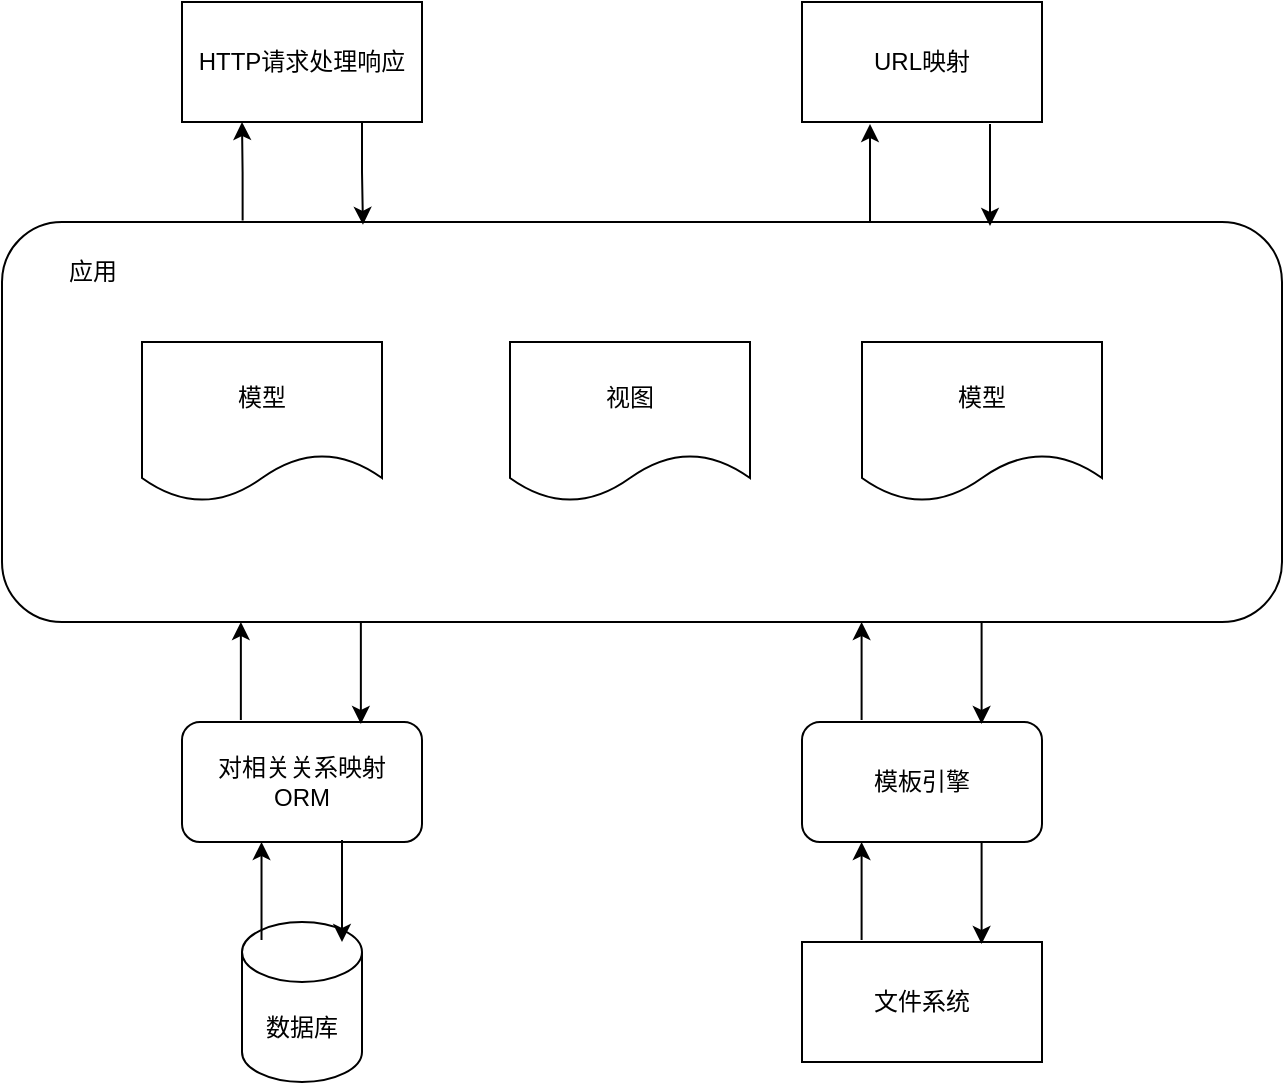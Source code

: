 <mxfile version="24.4.9" type="github">
  <diagram name="第 1 页" id="pXgtNWsuC-VWCxMIHhae">
    <mxGraphModel dx="794" dy="469" grid="1" gridSize="10" guides="1" tooltips="1" connect="1" arrows="1" fold="1" page="1" pageScale="1" pageWidth="827" pageHeight="1169" math="0" shadow="0">
      <root>
        <mxCell id="0" />
        <mxCell id="1" parent="0" />
        <mxCell id="1MnGbTl9ceKqmBBzUZh7-1" value="HTTP请求处理响应" style="whiteSpace=wrap;html=1;" vertex="1" parent="1">
          <mxGeometry x="130" y="60" width="120" height="60" as="geometry" />
        </mxCell>
        <mxCell id="1MnGbTl9ceKqmBBzUZh7-2" value="URL映射" style="whiteSpace=wrap;html=1;" vertex="1" parent="1">
          <mxGeometry x="440" y="60" width="120" height="60" as="geometry" />
        </mxCell>
        <mxCell id="1MnGbTl9ceKqmBBzUZh7-3" value="" style="rounded=1;whiteSpace=wrap;html=1;" vertex="1" parent="1">
          <mxGeometry x="40" y="170" width="640" height="200" as="geometry" />
        </mxCell>
        <mxCell id="1MnGbTl9ceKqmBBzUZh7-4" value="对相关关系映射&lt;br&gt;ORM" style="rounded=1;whiteSpace=wrap;html=1;" vertex="1" parent="1">
          <mxGeometry x="130" y="420" width="120" height="60" as="geometry" />
        </mxCell>
        <mxCell id="1MnGbTl9ceKqmBBzUZh7-5" value="模板引擎" style="rounded=1;whiteSpace=wrap;html=1;" vertex="1" parent="1">
          <mxGeometry x="440" y="420" width="120" height="60" as="geometry" />
        </mxCell>
        <mxCell id="1MnGbTl9ceKqmBBzUZh7-6" value="数据库" style="shape=cylinder3;whiteSpace=wrap;html=1;boundedLbl=1;backgroundOutline=1;size=15;" vertex="1" parent="1">
          <mxGeometry x="160" y="520" width="60" height="80" as="geometry" />
        </mxCell>
        <mxCell id="1MnGbTl9ceKqmBBzUZh7-7" value="文件系统" style="whiteSpace=wrap;html=1;" vertex="1" parent="1">
          <mxGeometry x="440" y="530" width="120" height="60" as="geometry" />
        </mxCell>
        <mxCell id="1MnGbTl9ceKqmBBzUZh7-10" value="模型" style="shape=document;whiteSpace=wrap;html=1;boundedLbl=1;" vertex="1" parent="1">
          <mxGeometry x="110" y="230" width="120" height="80" as="geometry" />
        </mxCell>
        <mxCell id="1MnGbTl9ceKqmBBzUZh7-11" value="视图" style="shape=document;whiteSpace=wrap;html=1;boundedLbl=1;" vertex="1" parent="1">
          <mxGeometry x="294" y="230" width="120" height="80" as="geometry" />
        </mxCell>
        <mxCell id="1MnGbTl9ceKqmBBzUZh7-12" value="模型" style="shape=document;whiteSpace=wrap;html=1;boundedLbl=1;" vertex="1" parent="1">
          <mxGeometry x="470" y="230" width="120" height="80" as="geometry" />
        </mxCell>
        <mxCell id="1MnGbTl9ceKqmBBzUZh7-14" style="edgeStyle=orthogonalEdgeStyle;rounded=0;orthogonalLoop=1;jettySize=auto;html=1;exitX=0.75;exitY=1;exitDx=0;exitDy=0;entryX=0.282;entryY=0.007;entryDx=0;entryDy=0;entryPerimeter=0;" edge="1" parent="1" source="1MnGbTl9ceKqmBBzUZh7-1" target="1MnGbTl9ceKqmBBzUZh7-3">
          <mxGeometry relative="1" as="geometry" />
        </mxCell>
        <mxCell id="1MnGbTl9ceKqmBBzUZh7-15" style="edgeStyle=orthogonalEdgeStyle;rounded=0;orthogonalLoop=1;jettySize=auto;html=1;exitX=0.188;exitY=-0.004;exitDx=0;exitDy=0;entryX=0.25;entryY=1;entryDx=0;entryDy=0;exitPerimeter=0;" edge="1" parent="1" source="1MnGbTl9ceKqmBBzUZh7-3" target="1MnGbTl9ceKqmBBzUZh7-1">
          <mxGeometry relative="1" as="geometry" />
        </mxCell>
        <mxCell id="1MnGbTl9ceKqmBBzUZh7-16" style="edgeStyle=orthogonalEdgeStyle;rounded=0;orthogonalLoop=1;jettySize=auto;html=1;exitX=0.75;exitY=1;exitDx=0;exitDy=0;entryX=0.282;entryY=0.007;entryDx=0;entryDy=0;entryPerimeter=0;" edge="1" parent="1">
          <mxGeometry relative="1" as="geometry">
            <mxPoint x="534" y="121" as="sourcePoint" />
            <mxPoint x="534" y="172" as="targetPoint" />
          </mxGeometry>
        </mxCell>
        <mxCell id="1MnGbTl9ceKqmBBzUZh7-17" style="edgeStyle=orthogonalEdgeStyle;rounded=0;orthogonalLoop=1;jettySize=auto;html=1;exitX=0.188;exitY=-0.004;exitDx=0;exitDy=0;entryX=0.25;entryY=1;entryDx=0;entryDy=0;exitPerimeter=0;" edge="1" parent="1">
          <mxGeometry relative="1" as="geometry">
            <mxPoint x="474" y="170" as="sourcePoint" />
            <mxPoint x="474" y="121" as="targetPoint" />
          </mxGeometry>
        </mxCell>
        <mxCell id="1MnGbTl9ceKqmBBzUZh7-18" style="edgeStyle=orthogonalEdgeStyle;rounded=0;orthogonalLoop=1;jettySize=auto;html=1;exitX=0.75;exitY=1;exitDx=0;exitDy=0;entryX=0.282;entryY=0.007;entryDx=0;entryDy=0;entryPerimeter=0;" edge="1" parent="1">
          <mxGeometry relative="1" as="geometry">
            <mxPoint x="219.43" y="370" as="sourcePoint" />
            <mxPoint x="219.43" y="421" as="targetPoint" />
          </mxGeometry>
        </mxCell>
        <mxCell id="1MnGbTl9ceKqmBBzUZh7-19" style="edgeStyle=orthogonalEdgeStyle;rounded=0;orthogonalLoop=1;jettySize=auto;html=1;exitX=0.188;exitY=-0.004;exitDx=0;exitDy=0;entryX=0.25;entryY=1;entryDx=0;entryDy=0;exitPerimeter=0;" edge="1" parent="1">
          <mxGeometry relative="1" as="geometry">
            <mxPoint x="159.43" y="419" as="sourcePoint" />
            <mxPoint x="159.43" y="370" as="targetPoint" />
          </mxGeometry>
        </mxCell>
        <mxCell id="1MnGbTl9ceKqmBBzUZh7-20" style="edgeStyle=orthogonalEdgeStyle;rounded=0;orthogonalLoop=1;jettySize=auto;html=1;exitX=0.75;exitY=1;exitDx=0;exitDy=0;entryX=0.282;entryY=0.007;entryDx=0;entryDy=0;entryPerimeter=0;" edge="1" parent="1">
          <mxGeometry relative="1" as="geometry">
            <mxPoint x="529.8" y="370" as="sourcePoint" />
            <mxPoint x="529.8" y="421" as="targetPoint" />
          </mxGeometry>
        </mxCell>
        <mxCell id="1MnGbTl9ceKqmBBzUZh7-21" style="edgeStyle=orthogonalEdgeStyle;rounded=0;orthogonalLoop=1;jettySize=auto;html=1;exitX=0.188;exitY=-0.004;exitDx=0;exitDy=0;entryX=0.25;entryY=1;entryDx=0;entryDy=0;exitPerimeter=0;" edge="1" parent="1">
          <mxGeometry relative="1" as="geometry">
            <mxPoint x="469.8" y="419" as="sourcePoint" />
            <mxPoint x="469.8" y="370" as="targetPoint" />
          </mxGeometry>
        </mxCell>
        <mxCell id="1MnGbTl9ceKqmBBzUZh7-22" style="edgeStyle=orthogonalEdgeStyle;rounded=0;orthogonalLoop=1;jettySize=auto;html=1;exitX=0.75;exitY=1;exitDx=0;exitDy=0;entryX=0.282;entryY=0.007;entryDx=0;entryDy=0;entryPerimeter=0;" edge="1" parent="1">
          <mxGeometry relative="1" as="geometry">
            <mxPoint x="529.8" y="480" as="sourcePoint" />
            <mxPoint x="529.8" y="531" as="targetPoint" />
          </mxGeometry>
        </mxCell>
        <mxCell id="1MnGbTl9ceKqmBBzUZh7-23" style="edgeStyle=orthogonalEdgeStyle;rounded=0;orthogonalLoop=1;jettySize=auto;html=1;exitX=0.188;exitY=-0.004;exitDx=0;exitDy=0;entryX=0.25;entryY=1;entryDx=0;entryDy=0;exitPerimeter=0;" edge="1" parent="1">
          <mxGeometry relative="1" as="geometry">
            <mxPoint x="469.8" y="529" as="sourcePoint" />
            <mxPoint x="469.8" y="480" as="targetPoint" />
          </mxGeometry>
        </mxCell>
        <mxCell id="1MnGbTl9ceKqmBBzUZh7-24" style="edgeStyle=orthogonalEdgeStyle;rounded=0;orthogonalLoop=1;jettySize=auto;html=1;exitX=0.75;exitY=1;exitDx=0;exitDy=0;entryX=0.282;entryY=0.007;entryDx=0;entryDy=0;entryPerimeter=0;" edge="1" parent="1">
          <mxGeometry relative="1" as="geometry">
            <mxPoint x="210.0" y="479" as="sourcePoint" />
            <mxPoint x="210.0" y="530" as="targetPoint" />
          </mxGeometry>
        </mxCell>
        <mxCell id="1MnGbTl9ceKqmBBzUZh7-25" style="edgeStyle=orthogonalEdgeStyle;rounded=0;orthogonalLoop=1;jettySize=auto;html=1;exitX=0.188;exitY=-0.004;exitDx=0;exitDy=0;entryX=0.25;entryY=1;entryDx=0;entryDy=0;exitPerimeter=0;" edge="1" parent="1">
          <mxGeometry relative="1" as="geometry">
            <mxPoint x="169.76" y="529" as="sourcePoint" />
            <mxPoint x="169.76" y="480" as="targetPoint" />
          </mxGeometry>
        </mxCell>
        <mxCell id="1MnGbTl9ceKqmBBzUZh7-26" value="应用" style="text;html=1;align=center;verticalAlign=middle;resizable=0;points=[];autosize=1;strokeColor=none;fillColor=none;" vertex="1" parent="1">
          <mxGeometry x="60" y="180" width="50" height="30" as="geometry" />
        </mxCell>
      </root>
    </mxGraphModel>
  </diagram>
</mxfile>
